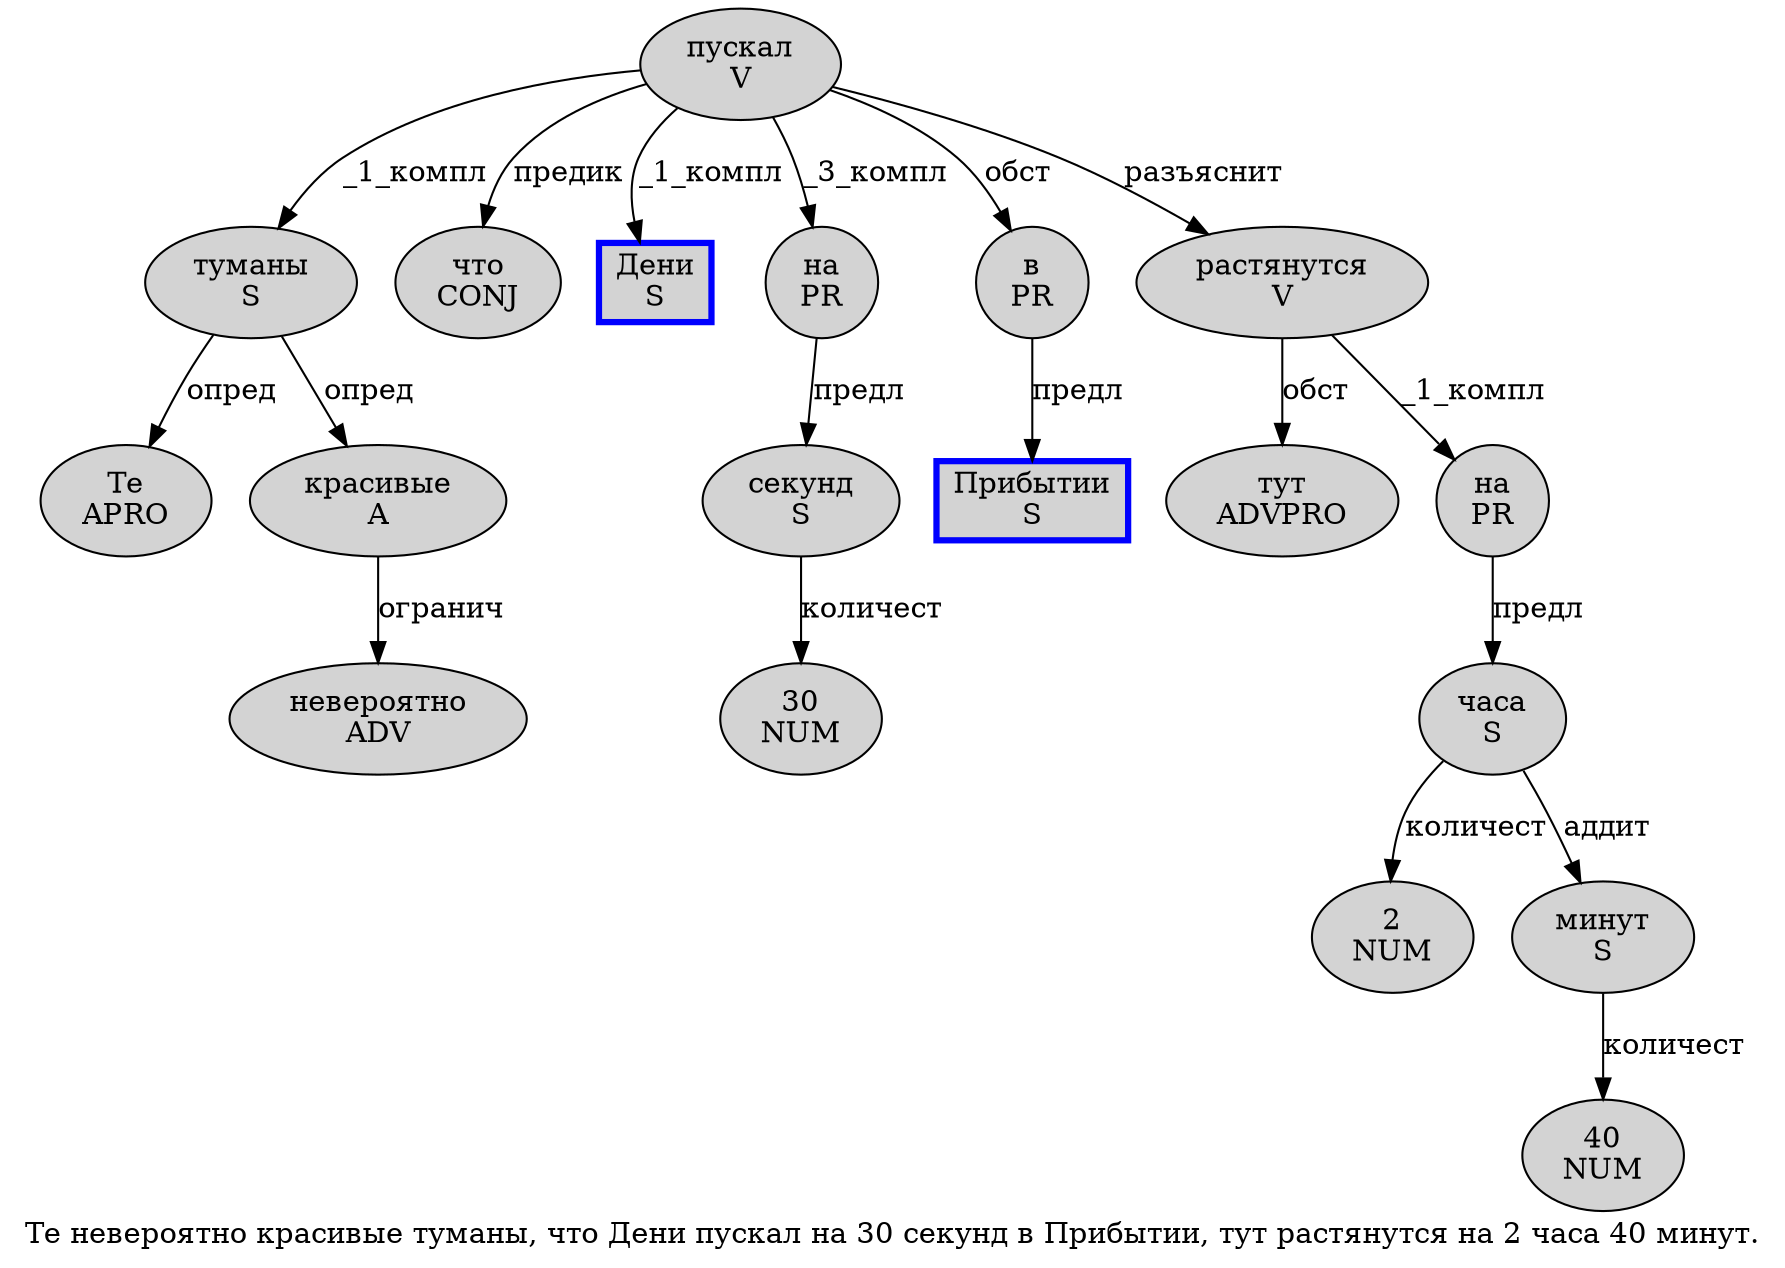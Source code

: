 digraph SENTENCE_2566 {
	graph [label="Те невероятно красивые туманы, что Дени пускал на 30 секунд в Прибытии, тут растянутся на 2 часа 40 минут."]
	node [style=filled]
		0 [label="Те
APRO" color="" fillcolor=lightgray penwidth=1 shape=ellipse]
		1 [label="невероятно
ADV" color="" fillcolor=lightgray penwidth=1 shape=ellipse]
		2 [label="красивые
A" color="" fillcolor=lightgray penwidth=1 shape=ellipse]
		3 [label="туманы
S" color="" fillcolor=lightgray penwidth=1 shape=ellipse]
		5 [label="что
CONJ" color="" fillcolor=lightgray penwidth=1 shape=ellipse]
		6 [label="Дени
S" color=blue fillcolor=lightgray penwidth=3 shape=box]
		7 [label="пускал
V" color="" fillcolor=lightgray penwidth=1 shape=ellipse]
		8 [label="на
PR" color="" fillcolor=lightgray penwidth=1 shape=ellipse]
		9 [label="30
NUM" color="" fillcolor=lightgray penwidth=1 shape=ellipse]
		10 [label="секунд
S" color="" fillcolor=lightgray penwidth=1 shape=ellipse]
		11 [label="в
PR" color="" fillcolor=lightgray penwidth=1 shape=ellipse]
		12 [label="Прибытии
S" color=blue fillcolor=lightgray penwidth=3 shape=box]
		14 [label="тут
ADVPRO" color="" fillcolor=lightgray penwidth=1 shape=ellipse]
		15 [label="растянутся
V" color="" fillcolor=lightgray penwidth=1 shape=ellipse]
		16 [label="на
PR" color="" fillcolor=lightgray penwidth=1 shape=ellipse]
		17 [label="2
NUM" color="" fillcolor=lightgray penwidth=1 shape=ellipse]
		18 [label="часа
S" color="" fillcolor=lightgray penwidth=1 shape=ellipse]
		19 [label="40
NUM" color="" fillcolor=lightgray penwidth=1 shape=ellipse]
		20 [label="минут
S" color="" fillcolor=lightgray penwidth=1 shape=ellipse]
			11 -> 12 [label="предл"]
			15 -> 14 [label="обст"]
			15 -> 16 [label="_1_компл"]
			18 -> 17 [label="количест"]
			18 -> 20 [label="аддит"]
			8 -> 10 [label="предл"]
			10 -> 9 [label="количест"]
			20 -> 19 [label="количест"]
			7 -> 3 [label="_1_компл"]
			7 -> 5 [label="предик"]
			7 -> 6 [label="_1_компл"]
			7 -> 8 [label="_3_компл"]
			7 -> 11 [label="обст"]
			7 -> 15 [label="разъяснит"]
			3 -> 0 [label="опред"]
			3 -> 2 [label="опред"]
			16 -> 18 [label="предл"]
			2 -> 1 [label="огранич"]
}